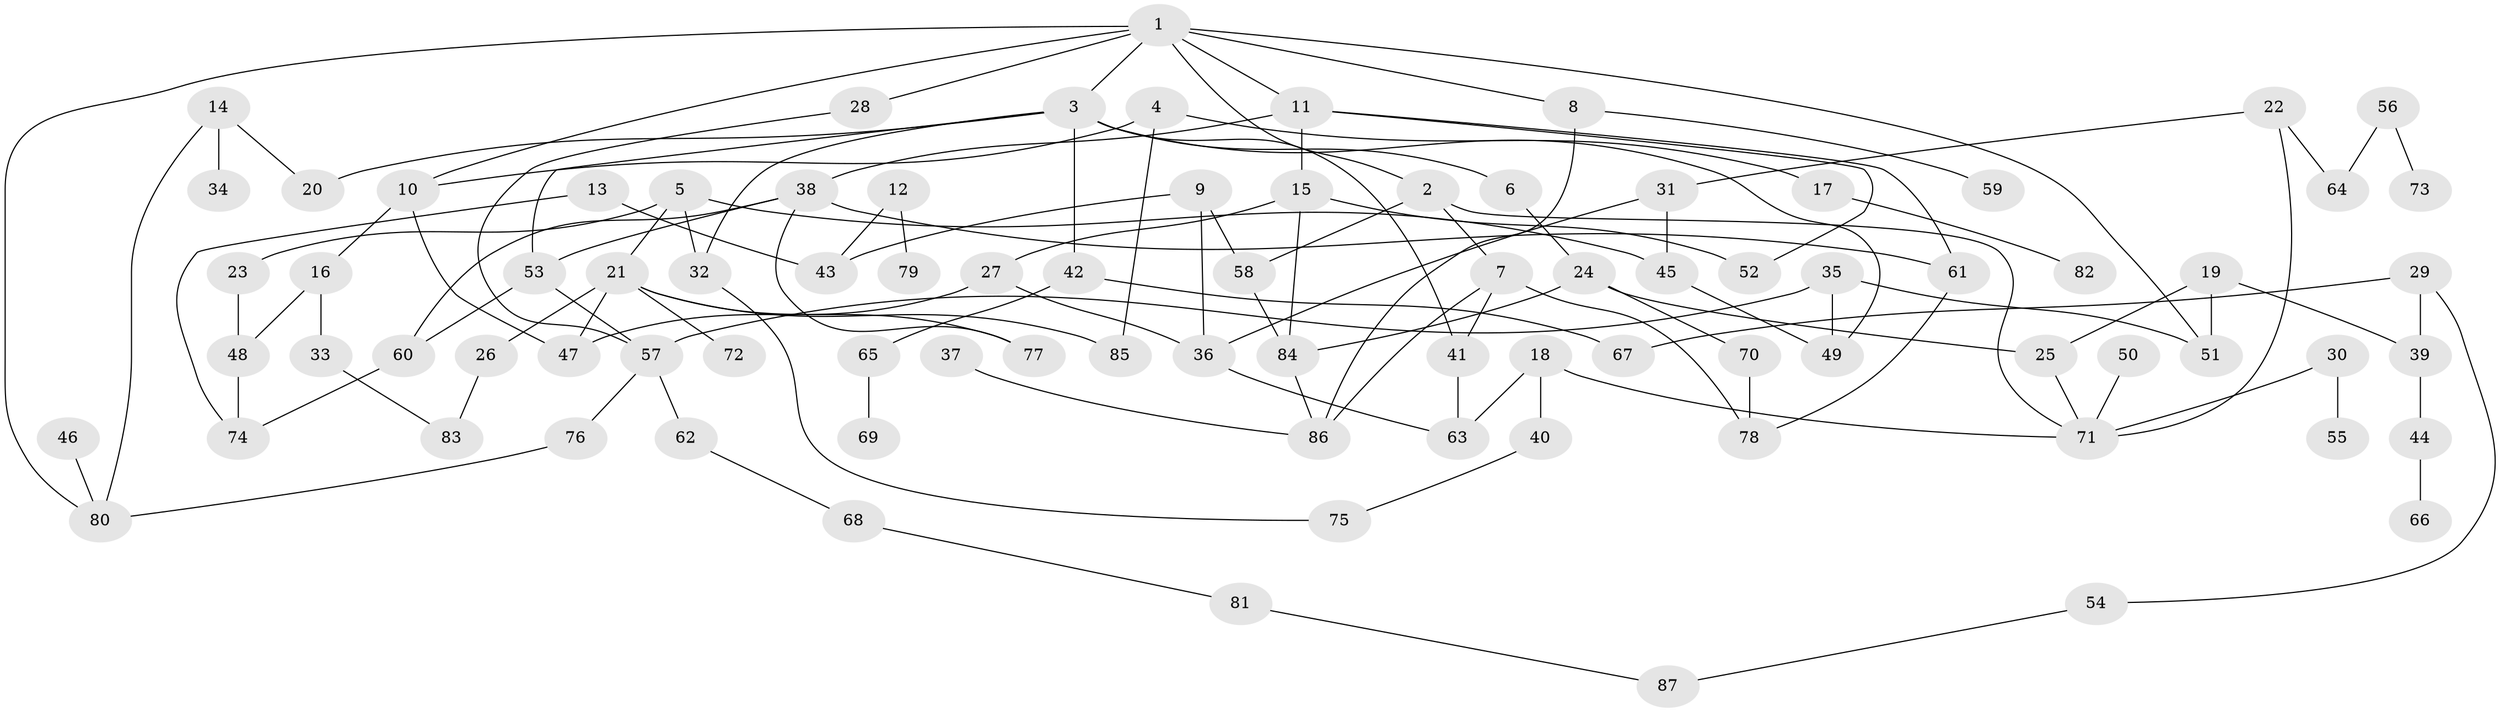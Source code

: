 // original degree distribution, {8: 0.016260162601626018, 4: 0.14634146341463414, 5: 0.024390243902439025, 3: 0.24390243902439024, 7: 0.008130081300813009, 2: 0.2845528455284553, 1: 0.2601626016260163, 6: 0.016260162601626018}
// Generated by graph-tools (version 1.1) at 2025/36/03/04/25 23:36:08]
// undirected, 87 vertices, 121 edges
graph export_dot {
  node [color=gray90,style=filled];
  1;
  2;
  3;
  4;
  5;
  6;
  7;
  8;
  9;
  10;
  11;
  12;
  13;
  14;
  15;
  16;
  17;
  18;
  19;
  20;
  21;
  22;
  23;
  24;
  25;
  26;
  27;
  28;
  29;
  30;
  31;
  32;
  33;
  34;
  35;
  36;
  37;
  38;
  39;
  40;
  41;
  42;
  43;
  44;
  45;
  46;
  47;
  48;
  49;
  50;
  51;
  52;
  53;
  54;
  55;
  56;
  57;
  58;
  59;
  60;
  61;
  62;
  63;
  64;
  65;
  66;
  67;
  68;
  69;
  70;
  71;
  72;
  73;
  74;
  75;
  76;
  77;
  78;
  79;
  80;
  81;
  82;
  83;
  84;
  85;
  86;
  87;
  1 -- 2 [weight=1.0];
  1 -- 3 [weight=1.0];
  1 -- 8 [weight=1.0];
  1 -- 10 [weight=1.0];
  1 -- 11 [weight=1.0];
  1 -- 28 [weight=1.0];
  1 -- 51 [weight=1.0];
  1 -- 80 [weight=1.0];
  2 -- 7 [weight=1.0];
  2 -- 58 [weight=1.0];
  2 -- 71 [weight=1.0];
  3 -- 6 [weight=1.0];
  3 -- 20 [weight=1.0];
  3 -- 32 [weight=1.0];
  3 -- 41 [weight=1.0];
  3 -- 42 [weight=1.0];
  3 -- 49 [weight=1.0];
  3 -- 53 [weight=1.0];
  4 -- 10 [weight=1.0];
  4 -- 17 [weight=1.0];
  4 -- 85 [weight=1.0];
  5 -- 21 [weight=1.0];
  5 -- 23 [weight=1.0];
  5 -- 32 [weight=1.0];
  5 -- 45 [weight=1.0];
  6 -- 24 [weight=1.0];
  7 -- 41 [weight=1.0];
  7 -- 78 [weight=1.0];
  7 -- 86 [weight=1.0];
  8 -- 59 [weight=1.0];
  8 -- 86 [weight=1.0];
  9 -- 36 [weight=1.0];
  9 -- 43 [weight=1.0];
  9 -- 58 [weight=1.0];
  10 -- 16 [weight=1.0];
  10 -- 47 [weight=1.0];
  11 -- 15 [weight=1.0];
  11 -- 38 [weight=1.0];
  11 -- 52 [weight=1.0];
  11 -- 61 [weight=1.0];
  12 -- 43 [weight=1.0];
  12 -- 79 [weight=1.0];
  13 -- 43 [weight=1.0];
  13 -- 74 [weight=1.0];
  14 -- 20 [weight=1.0];
  14 -- 34 [weight=1.0];
  14 -- 80 [weight=1.0];
  15 -- 27 [weight=1.0];
  15 -- 52 [weight=1.0];
  15 -- 84 [weight=1.0];
  16 -- 33 [weight=1.0];
  16 -- 48 [weight=1.0];
  17 -- 82 [weight=1.0];
  18 -- 40 [weight=1.0];
  18 -- 63 [weight=1.0];
  18 -- 71 [weight=1.0];
  19 -- 25 [weight=1.0];
  19 -- 39 [weight=1.0];
  19 -- 51 [weight=1.0];
  21 -- 26 [weight=1.0];
  21 -- 47 [weight=1.0];
  21 -- 72 [weight=1.0];
  21 -- 77 [weight=1.0];
  21 -- 85 [weight=1.0];
  22 -- 31 [weight=1.0];
  22 -- 64 [weight=1.0];
  22 -- 71 [weight=1.0];
  23 -- 48 [weight=1.0];
  24 -- 25 [weight=1.0];
  24 -- 70 [weight=1.0];
  24 -- 84 [weight=1.0];
  25 -- 71 [weight=1.0];
  26 -- 83 [weight=1.0];
  27 -- 36 [weight=1.0];
  27 -- 47 [weight=1.0];
  28 -- 57 [weight=1.0];
  29 -- 39 [weight=1.0];
  29 -- 54 [weight=1.0];
  29 -- 67 [weight=1.0];
  30 -- 55 [weight=1.0];
  30 -- 71 [weight=1.0];
  31 -- 36 [weight=1.0];
  31 -- 45 [weight=1.0];
  32 -- 75 [weight=1.0];
  33 -- 83 [weight=1.0];
  35 -- 49 [weight=1.0];
  35 -- 51 [weight=1.0];
  35 -- 57 [weight=1.0];
  36 -- 63 [weight=1.0];
  37 -- 86 [weight=1.0];
  38 -- 53 [weight=1.0];
  38 -- 60 [weight=1.0];
  38 -- 61 [weight=1.0];
  38 -- 77 [weight=1.0];
  39 -- 44 [weight=1.0];
  40 -- 75 [weight=1.0];
  41 -- 63 [weight=1.0];
  42 -- 65 [weight=1.0];
  42 -- 67 [weight=1.0];
  44 -- 66 [weight=1.0];
  45 -- 49 [weight=1.0];
  46 -- 80 [weight=1.0];
  48 -- 74 [weight=1.0];
  50 -- 71 [weight=1.0];
  53 -- 57 [weight=1.0];
  53 -- 60 [weight=1.0];
  54 -- 87 [weight=1.0];
  56 -- 64 [weight=1.0];
  56 -- 73 [weight=1.0];
  57 -- 62 [weight=1.0];
  57 -- 76 [weight=1.0];
  58 -- 84 [weight=1.0];
  60 -- 74 [weight=1.0];
  61 -- 78 [weight=1.0];
  62 -- 68 [weight=1.0];
  65 -- 69 [weight=1.0];
  68 -- 81 [weight=1.0];
  70 -- 78 [weight=1.0];
  76 -- 80 [weight=1.0];
  81 -- 87 [weight=1.0];
  84 -- 86 [weight=1.0];
}
